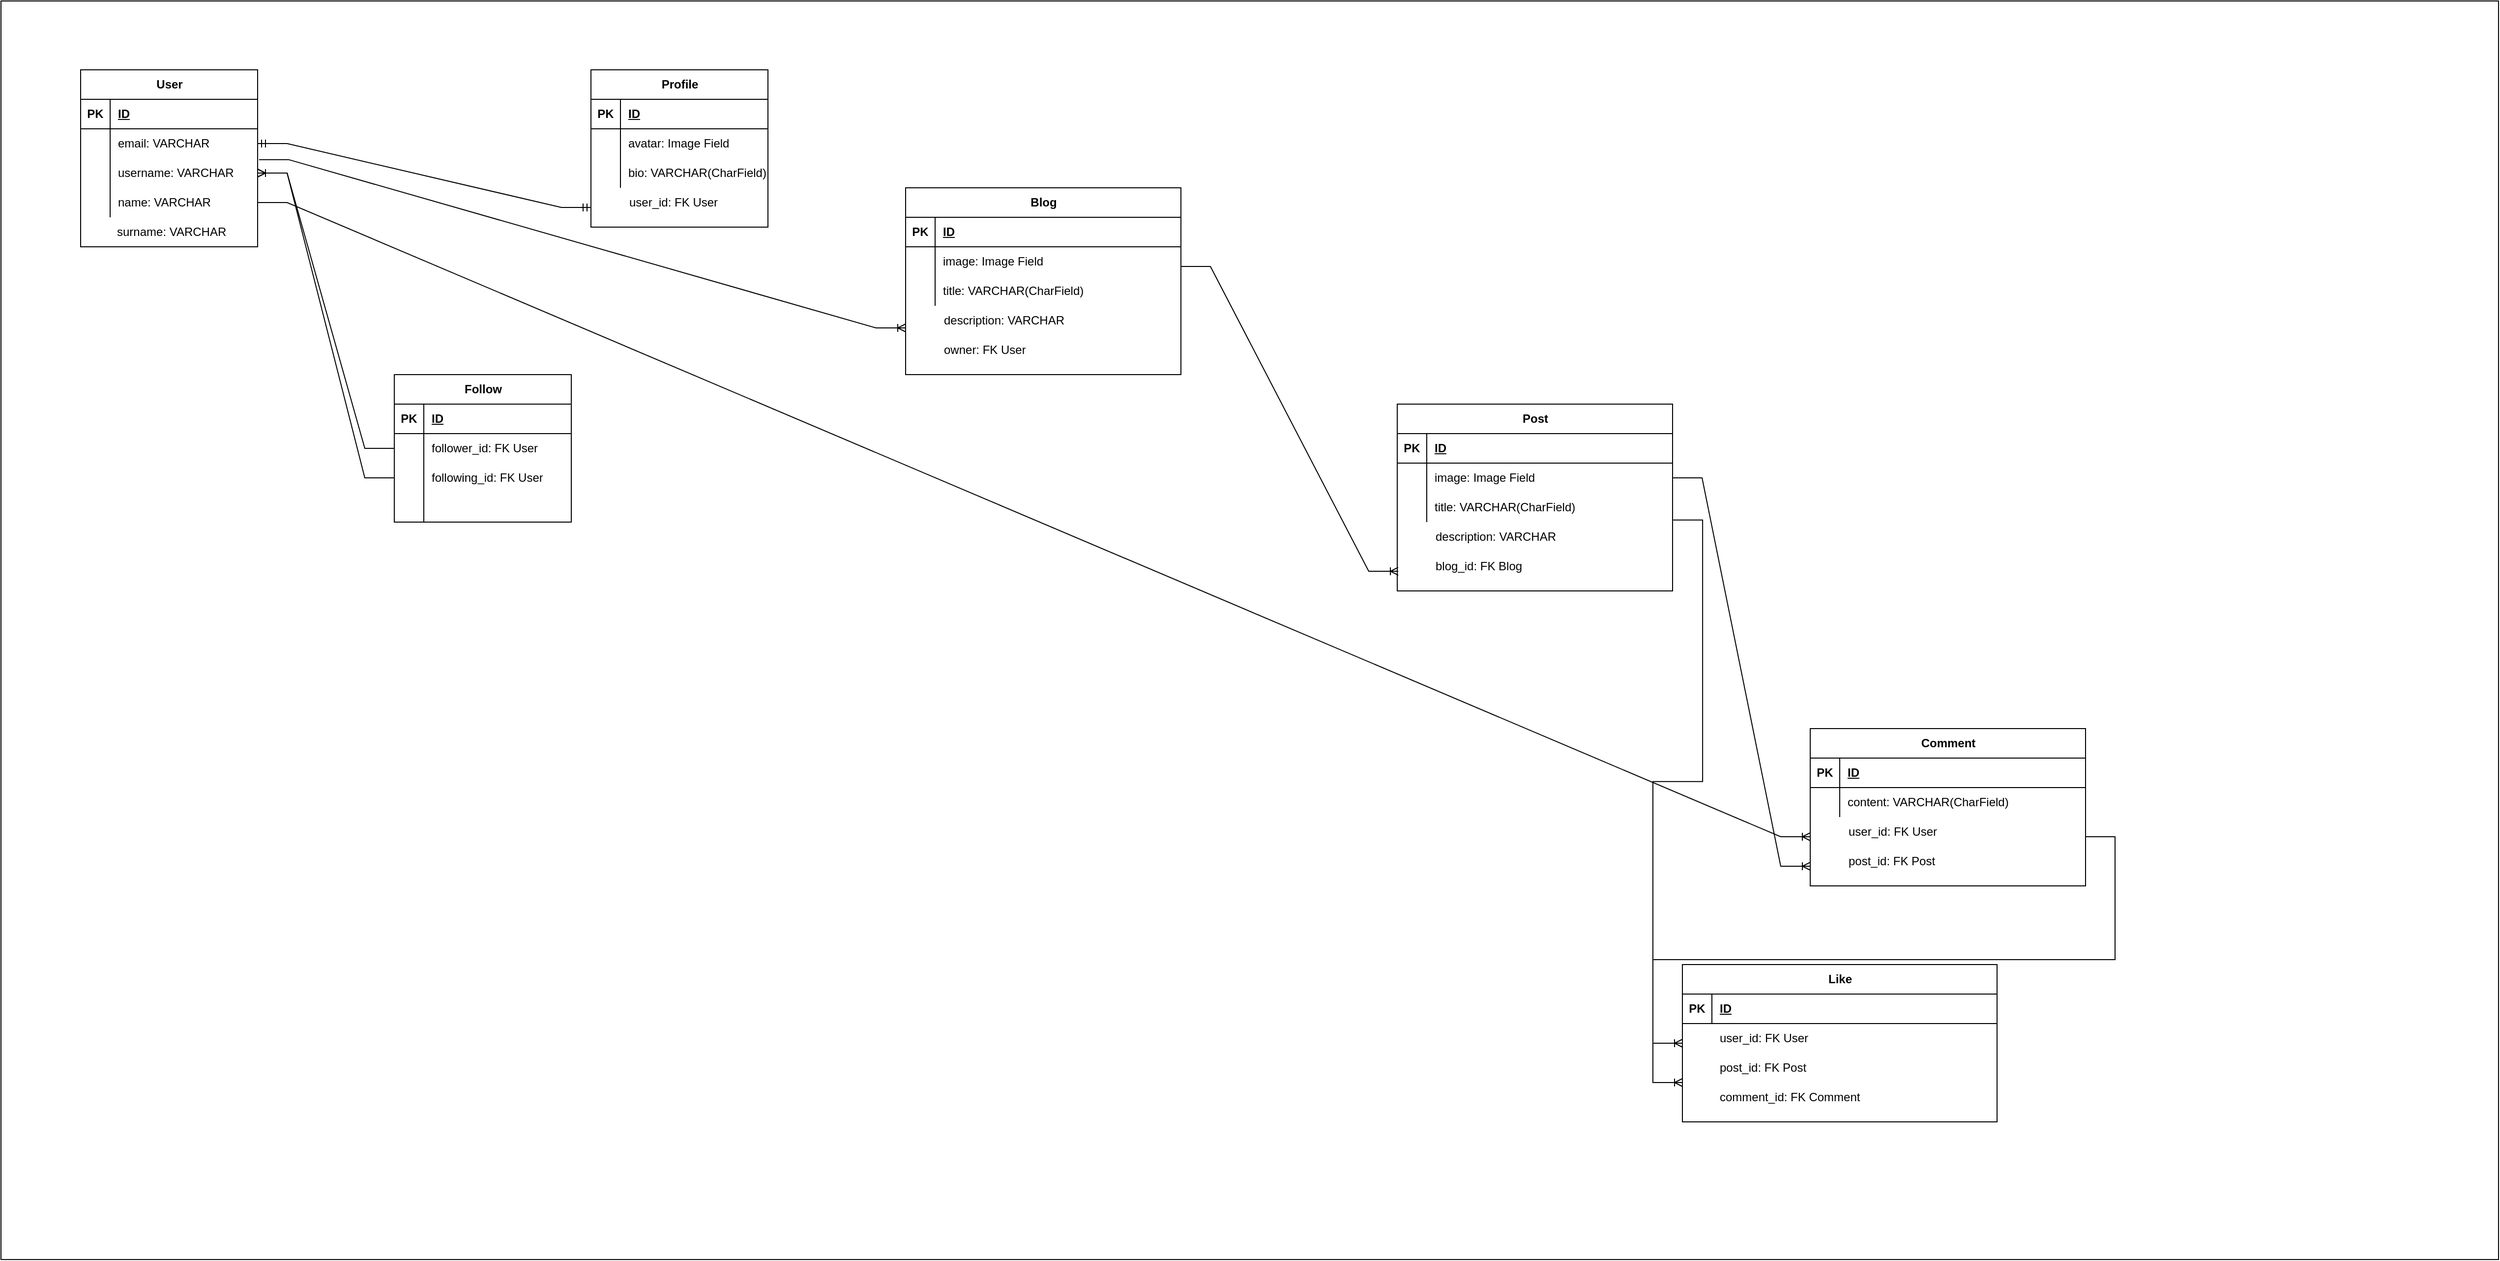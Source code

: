 <mxfile version="21.0.6" type="device"><diagram id="R2lEEEUBdFMjLlhIrx00" name="Page-1"><mxGraphModel dx="2206" dy="1397" grid="1" gridSize="10" guides="1" tooltips="1" connect="1" arrows="1" fold="1" page="1" pageScale="1" pageWidth="3300" pageHeight="4681" math="0" shadow="0" extFonts="Permanent Marker^https://fonts.googleapis.com/css?family=Permanent+Marker"><root><mxCell id="0"/><mxCell id="1" parent="0"/><mxCell id="-VIp_QQpHTr6K8F1SK4l-105" value="" style="rounded=0;whiteSpace=wrap;html=1;" vertex="1" parent="1"><mxGeometry x="100" y="30" width="2540" height="1280" as="geometry"/></mxCell><mxCell id="-VIp_QQpHTr6K8F1SK4l-2" value="User" style="shape=table;startSize=30;container=1;collapsible=1;childLayout=tableLayout;fixedRows=1;rowLines=0;fontStyle=1;align=center;resizeLast=1;html=1;" vertex="1" parent="1"><mxGeometry x="181" y="100" width="180" height="180" as="geometry"/></mxCell><mxCell id="-VIp_QQpHTr6K8F1SK4l-3" value="" style="shape=tableRow;horizontal=0;startSize=0;swimlaneHead=0;swimlaneBody=0;fillColor=none;collapsible=0;dropTarget=0;points=[[0,0.5],[1,0.5]];portConstraint=eastwest;top=0;left=0;right=0;bottom=1;" vertex="1" parent="-VIp_QQpHTr6K8F1SK4l-2"><mxGeometry y="30" width="180" height="30" as="geometry"/></mxCell><mxCell id="-VIp_QQpHTr6K8F1SK4l-4" value="PK" style="shape=partialRectangle;connectable=0;fillColor=none;top=0;left=0;bottom=0;right=0;fontStyle=1;overflow=hidden;whiteSpace=wrap;html=1;" vertex="1" parent="-VIp_QQpHTr6K8F1SK4l-3"><mxGeometry width="30" height="30" as="geometry"><mxRectangle width="30" height="30" as="alternateBounds"/></mxGeometry></mxCell><mxCell id="-VIp_QQpHTr6K8F1SK4l-5" value="ID" style="shape=partialRectangle;connectable=0;fillColor=none;top=0;left=0;bottom=0;right=0;align=left;spacingLeft=6;fontStyle=5;overflow=hidden;whiteSpace=wrap;html=1;" vertex="1" parent="-VIp_QQpHTr6K8F1SK4l-3"><mxGeometry x="30" width="150" height="30" as="geometry"><mxRectangle width="150" height="30" as="alternateBounds"/></mxGeometry></mxCell><mxCell id="-VIp_QQpHTr6K8F1SK4l-6" value="" style="shape=tableRow;horizontal=0;startSize=0;swimlaneHead=0;swimlaneBody=0;fillColor=none;collapsible=0;dropTarget=0;points=[[0,0.5],[1,0.5]];portConstraint=eastwest;top=0;left=0;right=0;bottom=0;" vertex="1" parent="-VIp_QQpHTr6K8F1SK4l-2"><mxGeometry y="60" width="180" height="30" as="geometry"/></mxCell><mxCell id="-VIp_QQpHTr6K8F1SK4l-7" value="" style="shape=partialRectangle;connectable=0;fillColor=none;top=0;left=0;bottom=0;right=0;editable=1;overflow=hidden;whiteSpace=wrap;html=1;" vertex="1" parent="-VIp_QQpHTr6K8F1SK4l-6"><mxGeometry width="30" height="30" as="geometry"><mxRectangle width="30" height="30" as="alternateBounds"/></mxGeometry></mxCell><mxCell id="-VIp_QQpHTr6K8F1SK4l-8" value="email: VARCHAR" style="shape=partialRectangle;connectable=0;fillColor=none;top=0;left=0;bottom=0;right=0;align=left;spacingLeft=6;overflow=hidden;whiteSpace=wrap;html=1;" vertex="1" parent="-VIp_QQpHTr6K8F1SK4l-6"><mxGeometry x="30" width="150" height="30" as="geometry"><mxRectangle width="150" height="30" as="alternateBounds"/></mxGeometry></mxCell><mxCell id="-VIp_QQpHTr6K8F1SK4l-9" value="" style="shape=tableRow;horizontal=0;startSize=0;swimlaneHead=0;swimlaneBody=0;fillColor=none;collapsible=0;dropTarget=0;points=[[0,0.5],[1,0.5]];portConstraint=eastwest;top=0;left=0;right=0;bottom=0;" vertex="1" parent="-VIp_QQpHTr6K8F1SK4l-2"><mxGeometry y="90" width="180" height="30" as="geometry"/></mxCell><mxCell id="-VIp_QQpHTr6K8F1SK4l-10" value="" style="shape=partialRectangle;connectable=0;fillColor=none;top=0;left=0;bottom=0;right=0;editable=1;overflow=hidden;whiteSpace=wrap;html=1;" vertex="1" parent="-VIp_QQpHTr6K8F1SK4l-9"><mxGeometry width="30" height="30" as="geometry"><mxRectangle width="30" height="30" as="alternateBounds"/></mxGeometry></mxCell><mxCell id="-VIp_QQpHTr6K8F1SK4l-11" value="username: VARCHAR" style="shape=partialRectangle;connectable=0;fillColor=none;top=0;left=0;bottom=0;right=0;align=left;spacingLeft=6;overflow=hidden;whiteSpace=wrap;html=1;" vertex="1" parent="-VIp_QQpHTr6K8F1SK4l-9"><mxGeometry x="30" width="150" height="30" as="geometry"><mxRectangle width="150" height="30" as="alternateBounds"/></mxGeometry></mxCell><mxCell id="-VIp_QQpHTr6K8F1SK4l-12" value="" style="shape=tableRow;horizontal=0;startSize=0;swimlaneHead=0;swimlaneBody=0;fillColor=none;collapsible=0;dropTarget=0;points=[[0,0.5],[1,0.5]];portConstraint=eastwest;top=0;left=0;right=0;bottom=0;" vertex="1" parent="-VIp_QQpHTr6K8F1SK4l-2"><mxGeometry y="120" width="180" height="30" as="geometry"/></mxCell><mxCell id="-VIp_QQpHTr6K8F1SK4l-13" value="" style="shape=partialRectangle;connectable=0;fillColor=none;top=0;left=0;bottom=0;right=0;editable=1;overflow=hidden;whiteSpace=wrap;html=1;" vertex="1" parent="-VIp_QQpHTr6K8F1SK4l-12"><mxGeometry width="30" height="30" as="geometry"><mxRectangle width="30" height="30" as="alternateBounds"/></mxGeometry></mxCell><mxCell id="-VIp_QQpHTr6K8F1SK4l-14" value="name: VARCHAR" style="shape=partialRectangle;connectable=0;fillColor=none;top=0;left=0;bottom=0;right=0;align=left;spacingLeft=6;overflow=hidden;whiteSpace=wrap;html=1;" vertex="1" parent="-VIp_QQpHTr6K8F1SK4l-12"><mxGeometry x="30" width="150" height="30" as="geometry"><mxRectangle width="150" height="30" as="alternateBounds"/></mxGeometry></mxCell><mxCell id="-VIp_QQpHTr6K8F1SK4l-15" value="surname: VARCHAR" style="shape=partialRectangle;connectable=0;fillColor=none;top=0;left=0;bottom=0;right=0;align=left;spacingLeft=6;overflow=hidden;whiteSpace=wrap;html=1;" vertex="1" parent="1"><mxGeometry x="210" y="250" width="150" height="30" as="geometry"><mxRectangle width="150" height="30" as="alternateBounds"/></mxGeometry></mxCell><mxCell id="-VIp_QQpHTr6K8F1SK4l-17" value="Profile" style="shape=table;startSize=30;container=1;collapsible=1;childLayout=tableLayout;fixedRows=1;rowLines=0;fontStyle=1;align=center;resizeLast=1;html=1;" vertex="1" parent="1"><mxGeometry x="700" y="100" width="180" height="160" as="geometry"/></mxCell><mxCell id="-VIp_QQpHTr6K8F1SK4l-18" value="" style="shape=tableRow;horizontal=0;startSize=0;swimlaneHead=0;swimlaneBody=0;fillColor=none;collapsible=0;dropTarget=0;points=[[0,0.5],[1,0.5]];portConstraint=eastwest;top=0;left=0;right=0;bottom=1;" vertex="1" parent="-VIp_QQpHTr6K8F1SK4l-17"><mxGeometry y="30" width="180" height="30" as="geometry"/></mxCell><mxCell id="-VIp_QQpHTr6K8F1SK4l-19" value="PK" style="shape=partialRectangle;connectable=0;fillColor=none;top=0;left=0;bottom=0;right=0;fontStyle=1;overflow=hidden;whiteSpace=wrap;html=1;" vertex="1" parent="-VIp_QQpHTr6K8F1SK4l-18"><mxGeometry width="30" height="30" as="geometry"><mxRectangle width="30" height="30" as="alternateBounds"/></mxGeometry></mxCell><mxCell id="-VIp_QQpHTr6K8F1SK4l-20" value="ID" style="shape=partialRectangle;connectable=0;fillColor=none;top=0;left=0;bottom=0;right=0;align=left;spacingLeft=6;fontStyle=5;overflow=hidden;whiteSpace=wrap;html=1;" vertex="1" parent="-VIp_QQpHTr6K8F1SK4l-18"><mxGeometry x="30" width="150" height="30" as="geometry"><mxRectangle width="150" height="30" as="alternateBounds"/></mxGeometry></mxCell><mxCell id="-VIp_QQpHTr6K8F1SK4l-21" value="" style="shape=tableRow;horizontal=0;startSize=0;swimlaneHead=0;swimlaneBody=0;fillColor=none;collapsible=0;dropTarget=0;points=[[0,0.5],[1,0.5]];portConstraint=eastwest;top=0;left=0;right=0;bottom=0;" vertex="1" parent="-VIp_QQpHTr6K8F1SK4l-17"><mxGeometry y="60" width="180" height="30" as="geometry"/></mxCell><mxCell id="-VIp_QQpHTr6K8F1SK4l-22" value="" style="shape=partialRectangle;connectable=0;fillColor=none;top=0;left=0;bottom=0;right=0;editable=1;overflow=hidden;whiteSpace=wrap;html=1;" vertex="1" parent="-VIp_QQpHTr6K8F1SK4l-21"><mxGeometry width="30" height="30" as="geometry"><mxRectangle width="30" height="30" as="alternateBounds"/></mxGeometry></mxCell><mxCell id="-VIp_QQpHTr6K8F1SK4l-23" value="avatar: Image Field" style="shape=partialRectangle;connectable=0;fillColor=none;top=0;left=0;bottom=0;right=0;align=left;spacingLeft=6;overflow=hidden;whiteSpace=wrap;html=1;" vertex="1" parent="-VIp_QQpHTr6K8F1SK4l-21"><mxGeometry x="30" width="150" height="30" as="geometry"><mxRectangle width="150" height="30" as="alternateBounds"/></mxGeometry></mxCell><mxCell id="-VIp_QQpHTr6K8F1SK4l-24" value="" style="shape=tableRow;horizontal=0;startSize=0;swimlaneHead=0;swimlaneBody=0;fillColor=none;collapsible=0;dropTarget=0;points=[[0,0.5],[1,0.5]];portConstraint=eastwest;top=0;left=0;right=0;bottom=0;" vertex="1" parent="-VIp_QQpHTr6K8F1SK4l-17"><mxGeometry y="90" width="180" height="30" as="geometry"/></mxCell><mxCell id="-VIp_QQpHTr6K8F1SK4l-25" value="" style="shape=partialRectangle;connectable=0;fillColor=none;top=0;left=0;bottom=0;right=0;editable=1;overflow=hidden;whiteSpace=wrap;html=1;" vertex="1" parent="-VIp_QQpHTr6K8F1SK4l-24"><mxGeometry width="30" height="30" as="geometry"><mxRectangle width="30" height="30" as="alternateBounds"/></mxGeometry></mxCell><mxCell id="-VIp_QQpHTr6K8F1SK4l-26" value="bio: VARCHAR(CharField)" style="shape=partialRectangle;connectable=0;fillColor=none;top=0;left=0;bottom=0;right=0;align=left;spacingLeft=6;overflow=hidden;whiteSpace=wrap;html=1;" vertex="1" parent="-VIp_QQpHTr6K8F1SK4l-24"><mxGeometry x="30" width="150" height="30" as="geometry"><mxRectangle width="150" height="30" as="alternateBounds"/></mxGeometry></mxCell><mxCell id="-VIp_QQpHTr6K8F1SK4l-33" value="user_id: FK User" style="shape=partialRectangle;connectable=0;fillColor=none;top=0;left=0;bottom=0;right=0;align=left;spacingLeft=6;overflow=hidden;whiteSpace=wrap;html=1;" vertex="1" parent="1"><mxGeometry x="731" y="220" width="150" height="30" as="geometry"><mxRectangle width="150" height="30" as="alternateBounds"/></mxGeometry></mxCell><mxCell id="-VIp_QQpHTr6K8F1SK4l-34" value="" style="edgeStyle=entityRelationEdgeStyle;fontSize=12;html=1;endArrow=ERmandOne;startArrow=ERmandOne;rounded=0;exitX=1;exitY=0.5;exitDx=0;exitDy=0;" edge="1" parent="1" source="-VIp_QQpHTr6K8F1SK4l-6"><mxGeometry width="100" height="100" relative="1" as="geometry"><mxPoint x="560" y="320" as="sourcePoint"/><mxPoint x="700" y="240" as="targetPoint"/></mxGeometry></mxCell><mxCell id="-VIp_QQpHTr6K8F1SK4l-35" value="Follow" style="shape=table;startSize=30;container=1;collapsible=1;childLayout=tableLayout;fixedRows=1;rowLines=0;fontStyle=1;align=center;resizeLast=1;html=1;" vertex="1" parent="1"><mxGeometry x="500" y="410" width="180" height="150" as="geometry"/></mxCell><mxCell id="-VIp_QQpHTr6K8F1SK4l-36" value="" style="shape=tableRow;horizontal=0;startSize=0;swimlaneHead=0;swimlaneBody=0;fillColor=none;collapsible=0;dropTarget=0;points=[[0,0.5],[1,0.5]];portConstraint=eastwest;top=0;left=0;right=0;bottom=1;" vertex="1" parent="-VIp_QQpHTr6K8F1SK4l-35"><mxGeometry y="30" width="180" height="30" as="geometry"/></mxCell><mxCell id="-VIp_QQpHTr6K8F1SK4l-37" value="PK" style="shape=partialRectangle;connectable=0;fillColor=none;top=0;left=0;bottom=0;right=0;fontStyle=1;overflow=hidden;whiteSpace=wrap;html=1;" vertex="1" parent="-VIp_QQpHTr6K8F1SK4l-36"><mxGeometry width="30" height="30" as="geometry"><mxRectangle width="30" height="30" as="alternateBounds"/></mxGeometry></mxCell><mxCell id="-VIp_QQpHTr6K8F1SK4l-38" value="ID" style="shape=partialRectangle;connectable=0;fillColor=none;top=0;left=0;bottom=0;right=0;align=left;spacingLeft=6;fontStyle=5;overflow=hidden;whiteSpace=wrap;html=1;" vertex="1" parent="-VIp_QQpHTr6K8F1SK4l-36"><mxGeometry x="30" width="150" height="30" as="geometry"><mxRectangle width="150" height="30" as="alternateBounds"/></mxGeometry></mxCell><mxCell id="-VIp_QQpHTr6K8F1SK4l-39" value="" style="shape=tableRow;horizontal=0;startSize=0;swimlaneHead=0;swimlaneBody=0;fillColor=none;collapsible=0;dropTarget=0;points=[[0,0.5],[1,0.5]];portConstraint=eastwest;top=0;left=0;right=0;bottom=0;" vertex="1" parent="-VIp_QQpHTr6K8F1SK4l-35"><mxGeometry y="60" width="180" height="30" as="geometry"/></mxCell><mxCell id="-VIp_QQpHTr6K8F1SK4l-40" value="" style="shape=partialRectangle;connectable=0;fillColor=none;top=0;left=0;bottom=0;right=0;editable=1;overflow=hidden;whiteSpace=wrap;html=1;" vertex="1" parent="-VIp_QQpHTr6K8F1SK4l-39"><mxGeometry width="30" height="30" as="geometry"><mxRectangle width="30" height="30" as="alternateBounds"/></mxGeometry></mxCell><mxCell id="-VIp_QQpHTr6K8F1SK4l-41" value="follower_id: FK User" style="shape=partialRectangle;connectable=0;fillColor=none;top=0;left=0;bottom=0;right=0;align=left;spacingLeft=6;overflow=hidden;whiteSpace=wrap;html=1;" vertex="1" parent="-VIp_QQpHTr6K8F1SK4l-39"><mxGeometry x="30" width="150" height="30" as="geometry"><mxRectangle width="150" height="30" as="alternateBounds"/></mxGeometry></mxCell><mxCell id="-VIp_QQpHTr6K8F1SK4l-42" value="" style="shape=tableRow;horizontal=0;startSize=0;swimlaneHead=0;swimlaneBody=0;fillColor=none;collapsible=0;dropTarget=0;points=[[0,0.5],[1,0.5]];portConstraint=eastwest;top=0;left=0;right=0;bottom=0;" vertex="1" parent="-VIp_QQpHTr6K8F1SK4l-35"><mxGeometry y="90" width="180" height="30" as="geometry"/></mxCell><mxCell id="-VIp_QQpHTr6K8F1SK4l-43" value="" style="shape=partialRectangle;connectable=0;fillColor=none;top=0;left=0;bottom=0;right=0;editable=1;overflow=hidden;whiteSpace=wrap;html=1;" vertex="1" parent="-VIp_QQpHTr6K8F1SK4l-42"><mxGeometry width="30" height="30" as="geometry"><mxRectangle width="30" height="30" as="alternateBounds"/></mxGeometry></mxCell><mxCell id="-VIp_QQpHTr6K8F1SK4l-44" value="following_id: FK User" style="shape=partialRectangle;connectable=0;fillColor=none;top=0;left=0;bottom=0;right=0;align=left;spacingLeft=6;overflow=hidden;whiteSpace=wrap;html=1;" vertex="1" parent="-VIp_QQpHTr6K8F1SK4l-42"><mxGeometry x="30" width="150" height="30" as="geometry"><mxRectangle width="150" height="30" as="alternateBounds"/></mxGeometry></mxCell><mxCell id="-VIp_QQpHTr6K8F1SK4l-45" value="" style="shape=tableRow;horizontal=0;startSize=0;swimlaneHead=0;swimlaneBody=0;fillColor=none;collapsible=0;dropTarget=0;points=[[0,0.5],[1,0.5]];portConstraint=eastwest;top=0;left=0;right=0;bottom=0;" vertex="1" parent="-VIp_QQpHTr6K8F1SK4l-35"><mxGeometry y="120" width="180" height="30" as="geometry"/></mxCell><mxCell id="-VIp_QQpHTr6K8F1SK4l-46" value="" style="shape=partialRectangle;connectable=0;fillColor=none;top=0;left=0;bottom=0;right=0;editable=1;overflow=hidden;whiteSpace=wrap;html=1;" vertex="1" parent="-VIp_QQpHTr6K8F1SK4l-45"><mxGeometry width="30" height="30" as="geometry"><mxRectangle width="30" height="30" as="alternateBounds"/></mxGeometry></mxCell><mxCell id="-VIp_QQpHTr6K8F1SK4l-47" value="" style="shape=partialRectangle;connectable=0;fillColor=none;top=0;left=0;bottom=0;right=0;align=left;spacingLeft=6;overflow=hidden;whiteSpace=wrap;html=1;" vertex="1" parent="-VIp_QQpHTr6K8F1SK4l-45"><mxGeometry x="30" width="150" height="30" as="geometry"><mxRectangle width="150" height="30" as="alternateBounds"/></mxGeometry></mxCell><mxCell id="-VIp_QQpHTr6K8F1SK4l-49" value="" style="edgeStyle=entityRelationEdgeStyle;fontSize=12;html=1;endArrow=ERoneToMany;rounded=0;entryX=1;entryY=0.5;entryDx=0;entryDy=0;exitX=0;exitY=0.5;exitDx=0;exitDy=0;" edge="1" parent="1" source="-VIp_QQpHTr6K8F1SK4l-39" target="-VIp_QQpHTr6K8F1SK4l-9"><mxGeometry width="100" height="100" relative="1" as="geometry"><mxPoint x="470" y="490" as="sourcePoint"/><mxPoint x="480" y="340" as="targetPoint"/></mxGeometry></mxCell><mxCell id="-VIp_QQpHTr6K8F1SK4l-50" value="" style="edgeStyle=entityRelationEdgeStyle;fontSize=12;html=1;endArrow=ERoneToMany;rounded=0;exitX=0;exitY=0.5;exitDx=0;exitDy=0;" edge="1" parent="1" source="-VIp_QQpHTr6K8F1SK4l-42" target="-VIp_QQpHTr6K8F1SK4l-9"><mxGeometry width="100" height="100" relative="1" as="geometry"><mxPoint x="560" y="505" as="sourcePoint"/><mxPoint x="400" y="215" as="targetPoint"/></mxGeometry></mxCell><mxCell id="-VIp_QQpHTr6K8F1SK4l-51" value="Blog" style="shape=table;startSize=30;container=1;collapsible=1;childLayout=tableLayout;fixedRows=1;rowLines=0;fontStyle=1;align=center;resizeLast=1;html=1;" vertex="1" parent="1"><mxGeometry x="1020" y="220" width="280" height="190" as="geometry"/></mxCell><mxCell id="-VIp_QQpHTr6K8F1SK4l-52" value="" style="shape=tableRow;horizontal=0;startSize=0;swimlaneHead=0;swimlaneBody=0;fillColor=none;collapsible=0;dropTarget=0;points=[[0,0.5],[1,0.5]];portConstraint=eastwest;top=0;left=0;right=0;bottom=1;" vertex="1" parent="-VIp_QQpHTr6K8F1SK4l-51"><mxGeometry y="30" width="280" height="30" as="geometry"/></mxCell><mxCell id="-VIp_QQpHTr6K8F1SK4l-53" value="PK" style="shape=partialRectangle;connectable=0;fillColor=none;top=0;left=0;bottom=0;right=0;fontStyle=1;overflow=hidden;whiteSpace=wrap;html=1;" vertex="1" parent="-VIp_QQpHTr6K8F1SK4l-52"><mxGeometry width="30" height="30" as="geometry"><mxRectangle width="30" height="30" as="alternateBounds"/></mxGeometry></mxCell><mxCell id="-VIp_QQpHTr6K8F1SK4l-54" value="ID" style="shape=partialRectangle;connectable=0;fillColor=none;top=0;left=0;bottom=0;right=0;align=left;spacingLeft=6;fontStyle=5;overflow=hidden;whiteSpace=wrap;html=1;" vertex="1" parent="-VIp_QQpHTr6K8F1SK4l-52"><mxGeometry x="30" width="250" height="30" as="geometry"><mxRectangle width="250" height="30" as="alternateBounds"/></mxGeometry></mxCell><mxCell id="-VIp_QQpHTr6K8F1SK4l-55" value="" style="shape=tableRow;horizontal=0;startSize=0;swimlaneHead=0;swimlaneBody=0;fillColor=none;collapsible=0;dropTarget=0;points=[[0,0.5],[1,0.5]];portConstraint=eastwest;top=0;left=0;right=0;bottom=0;" vertex="1" parent="-VIp_QQpHTr6K8F1SK4l-51"><mxGeometry y="60" width="280" height="30" as="geometry"/></mxCell><mxCell id="-VIp_QQpHTr6K8F1SK4l-56" value="" style="shape=partialRectangle;connectable=0;fillColor=none;top=0;left=0;bottom=0;right=0;editable=1;overflow=hidden;whiteSpace=wrap;html=1;" vertex="1" parent="-VIp_QQpHTr6K8F1SK4l-55"><mxGeometry width="30" height="30" as="geometry"><mxRectangle width="30" height="30" as="alternateBounds"/></mxGeometry></mxCell><mxCell id="-VIp_QQpHTr6K8F1SK4l-57" value="image: Image Field" style="shape=partialRectangle;connectable=0;fillColor=none;top=0;left=0;bottom=0;right=0;align=left;spacingLeft=6;overflow=hidden;whiteSpace=wrap;html=1;" vertex="1" parent="-VIp_QQpHTr6K8F1SK4l-55"><mxGeometry x="30" width="250" height="30" as="geometry"><mxRectangle width="250" height="30" as="alternateBounds"/></mxGeometry></mxCell><mxCell id="-VIp_QQpHTr6K8F1SK4l-58" value="" style="shape=tableRow;horizontal=0;startSize=0;swimlaneHead=0;swimlaneBody=0;fillColor=none;collapsible=0;dropTarget=0;points=[[0,0.5],[1,0.5]];portConstraint=eastwest;top=0;left=0;right=0;bottom=0;" vertex="1" parent="-VIp_QQpHTr6K8F1SK4l-51"><mxGeometry y="90" width="280" height="30" as="geometry"/></mxCell><mxCell id="-VIp_QQpHTr6K8F1SK4l-59" value="" style="shape=partialRectangle;connectable=0;fillColor=none;top=0;left=0;bottom=0;right=0;editable=1;overflow=hidden;whiteSpace=wrap;html=1;" vertex="1" parent="-VIp_QQpHTr6K8F1SK4l-58"><mxGeometry width="30" height="30" as="geometry"><mxRectangle width="30" height="30" as="alternateBounds"/></mxGeometry></mxCell><mxCell id="-VIp_QQpHTr6K8F1SK4l-60" value="title: VARCHAR(CharField)" style="shape=partialRectangle;connectable=0;fillColor=none;top=0;left=0;bottom=0;right=0;align=left;spacingLeft=6;overflow=hidden;whiteSpace=wrap;html=1;" vertex="1" parent="-VIp_QQpHTr6K8F1SK4l-58"><mxGeometry x="30" width="250" height="30" as="geometry"><mxRectangle width="250" height="30" as="alternateBounds"/></mxGeometry></mxCell><mxCell id="-VIp_QQpHTr6K8F1SK4l-61" value="description: VARCHAR" style="shape=partialRectangle;connectable=0;fillColor=none;top=0;left=0;bottom=0;right=0;align=left;spacingLeft=6;overflow=hidden;whiteSpace=wrap;html=1;" vertex="1" parent="1"><mxGeometry x="1051" y="340" width="150" height="30" as="geometry"><mxRectangle width="150" height="30" as="alternateBounds"/></mxGeometry></mxCell><mxCell id="-VIp_QQpHTr6K8F1SK4l-62" value="owner: FK User" style="shape=partialRectangle;connectable=0;fillColor=none;top=0;left=0;bottom=0;right=0;align=left;spacingLeft=6;overflow=hidden;whiteSpace=wrap;html=1;" vertex="1" parent="1"><mxGeometry x="1051" y="370" width="150" height="30" as="geometry"><mxRectangle width="150" height="30" as="alternateBounds"/></mxGeometry></mxCell><mxCell id="-VIp_QQpHTr6K8F1SK4l-64" value="" style="edgeStyle=entityRelationEdgeStyle;fontSize=12;html=1;endArrow=ERoneToMany;rounded=0;exitX=1.008;exitY=0.044;exitDx=0;exitDy=0;exitPerimeter=0;entryX=0;entryY=0.75;entryDx=0;entryDy=0;" edge="1" parent="1" source="-VIp_QQpHTr6K8F1SK4l-9" target="-VIp_QQpHTr6K8F1SK4l-51"><mxGeometry width="100" height="100" relative="1" as="geometry"><mxPoint x="790" y="420" as="sourcePoint"/><mxPoint x="970" y="520" as="targetPoint"/></mxGeometry></mxCell><mxCell id="-VIp_QQpHTr6K8F1SK4l-65" value="Post" style="shape=table;startSize=30;container=1;collapsible=1;childLayout=tableLayout;fixedRows=1;rowLines=0;fontStyle=1;align=center;resizeLast=1;html=1;" vertex="1" parent="1"><mxGeometry x="1520" y="440" width="280" height="190" as="geometry"/></mxCell><mxCell id="-VIp_QQpHTr6K8F1SK4l-66" value="" style="shape=tableRow;horizontal=0;startSize=0;swimlaneHead=0;swimlaneBody=0;fillColor=none;collapsible=0;dropTarget=0;points=[[0,0.5],[1,0.5]];portConstraint=eastwest;top=0;left=0;right=0;bottom=1;" vertex="1" parent="-VIp_QQpHTr6K8F1SK4l-65"><mxGeometry y="30" width="280" height="30" as="geometry"/></mxCell><mxCell id="-VIp_QQpHTr6K8F1SK4l-67" value="PK" style="shape=partialRectangle;connectable=0;fillColor=none;top=0;left=0;bottom=0;right=0;fontStyle=1;overflow=hidden;whiteSpace=wrap;html=1;" vertex="1" parent="-VIp_QQpHTr6K8F1SK4l-66"><mxGeometry width="30" height="30" as="geometry"><mxRectangle width="30" height="30" as="alternateBounds"/></mxGeometry></mxCell><mxCell id="-VIp_QQpHTr6K8F1SK4l-68" value="ID" style="shape=partialRectangle;connectable=0;fillColor=none;top=0;left=0;bottom=0;right=0;align=left;spacingLeft=6;fontStyle=5;overflow=hidden;whiteSpace=wrap;html=1;" vertex="1" parent="-VIp_QQpHTr6K8F1SK4l-66"><mxGeometry x="30" width="250" height="30" as="geometry"><mxRectangle width="250" height="30" as="alternateBounds"/></mxGeometry></mxCell><mxCell id="-VIp_QQpHTr6K8F1SK4l-69" value="" style="shape=tableRow;horizontal=0;startSize=0;swimlaneHead=0;swimlaneBody=0;fillColor=none;collapsible=0;dropTarget=0;points=[[0,0.5],[1,0.5]];portConstraint=eastwest;top=0;left=0;right=0;bottom=0;" vertex="1" parent="-VIp_QQpHTr6K8F1SK4l-65"><mxGeometry y="60" width="280" height="30" as="geometry"/></mxCell><mxCell id="-VIp_QQpHTr6K8F1SK4l-70" value="" style="shape=partialRectangle;connectable=0;fillColor=none;top=0;left=0;bottom=0;right=0;editable=1;overflow=hidden;whiteSpace=wrap;html=1;" vertex="1" parent="-VIp_QQpHTr6K8F1SK4l-69"><mxGeometry width="30" height="30" as="geometry"><mxRectangle width="30" height="30" as="alternateBounds"/></mxGeometry></mxCell><mxCell id="-VIp_QQpHTr6K8F1SK4l-71" value="image: Image Field" style="shape=partialRectangle;connectable=0;fillColor=none;top=0;left=0;bottom=0;right=0;align=left;spacingLeft=6;overflow=hidden;whiteSpace=wrap;html=1;" vertex="1" parent="-VIp_QQpHTr6K8F1SK4l-69"><mxGeometry x="30" width="250" height="30" as="geometry"><mxRectangle width="250" height="30" as="alternateBounds"/></mxGeometry></mxCell><mxCell id="-VIp_QQpHTr6K8F1SK4l-72" value="" style="shape=tableRow;horizontal=0;startSize=0;swimlaneHead=0;swimlaneBody=0;fillColor=none;collapsible=0;dropTarget=0;points=[[0,0.5],[1,0.5]];portConstraint=eastwest;top=0;left=0;right=0;bottom=0;" vertex="1" parent="-VIp_QQpHTr6K8F1SK4l-65"><mxGeometry y="90" width="280" height="30" as="geometry"/></mxCell><mxCell id="-VIp_QQpHTr6K8F1SK4l-73" value="" style="shape=partialRectangle;connectable=0;fillColor=none;top=0;left=0;bottom=0;right=0;editable=1;overflow=hidden;whiteSpace=wrap;html=1;" vertex="1" parent="-VIp_QQpHTr6K8F1SK4l-72"><mxGeometry width="30" height="30" as="geometry"><mxRectangle width="30" height="30" as="alternateBounds"/></mxGeometry></mxCell><mxCell id="-VIp_QQpHTr6K8F1SK4l-74" value="title: VARCHAR(CharField)" style="shape=partialRectangle;connectable=0;fillColor=none;top=0;left=0;bottom=0;right=0;align=left;spacingLeft=6;overflow=hidden;whiteSpace=wrap;html=1;" vertex="1" parent="-VIp_QQpHTr6K8F1SK4l-72"><mxGeometry x="30" width="250" height="30" as="geometry"><mxRectangle width="250" height="30" as="alternateBounds"/></mxGeometry></mxCell><mxCell id="-VIp_QQpHTr6K8F1SK4l-75" value="description: VARCHAR" style="shape=partialRectangle;connectable=0;fillColor=none;top=0;left=0;bottom=0;right=0;align=left;spacingLeft=6;overflow=hidden;whiteSpace=wrap;html=1;" vertex="1" parent="1"><mxGeometry x="1551" y="560" width="150" height="30" as="geometry"><mxRectangle width="150" height="30" as="alternateBounds"/></mxGeometry></mxCell><mxCell id="-VIp_QQpHTr6K8F1SK4l-76" value="blog_id: FK Blog" style="shape=partialRectangle;connectable=0;fillColor=none;top=0;left=0;bottom=0;right=0;align=left;spacingLeft=6;overflow=hidden;whiteSpace=wrap;html=1;" vertex="1" parent="1"><mxGeometry x="1551" y="590" width="150" height="30" as="geometry"><mxRectangle width="150" height="30" as="alternateBounds"/></mxGeometry></mxCell><mxCell id="-VIp_QQpHTr6K8F1SK4l-77" value="" style="edgeStyle=entityRelationEdgeStyle;fontSize=12;html=1;endArrow=ERoneToMany;rounded=0;" edge="1" parent="1"><mxGeometry width="100" height="100" relative="1" as="geometry"><mxPoint x="1300" y="300" as="sourcePoint"/><mxPoint x="1521" y="610" as="targetPoint"/></mxGeometry></mxCell><mxCell id="-VIp_QQpHTr6K8F1SK4l-78" value="Comment" style="shape=table;startSize=30;container=1;collapsible=1;childLayout=tableLayout;fixedRows=1;rowLines=0;fontStyle=1;align=center;resizeLast=1;html=1;" vertex="1" parent="1"><mxGeometry x="1940" y="770" width="280" height="160" as="geometry"/></mxCell><mxCell id="-VIp_QQpHTr6K8F1SK4l-79" value="" style="shape=tableRow;horizontal=0;startSize=0;swimlaneHead=0;swimlaneBody=0;fillColor=none;collapsible=0;dropTarget=0;points=[[0,0.5],[1,0.5]];portConstraint=eastwest;top=0;left=0;right=0;bottom=1;" vertex="1" parent="-VIp_QQpHTr6K8F1SK4l-78"><mxGeometry y="30" width="280" height="30" as="geometry"/></mxCell><mxCell id="-VIp_QQpHTr6K8F1SK4l-80" value="PK" style="shape=partialRectangle;connectable=0;fillColor=none;top=0;left=0;bottom=0;right=0;fontStyle=1;overflow=hidden;whiteSpace=wrap;html=1;" vertex="1" parent="-VIp_QQpHTr6K8F1SK4l-79"><mxGeometry width="30" height="30" as="geometry"><mxRectangle width="30" height="30" as="alternateBounds"/></mxGeometry></mxCell><mxCell id="-VIp_QQpHTr6K8F1SK4l-81" value="ID" style="shape=partialRectangle;connectable=0;fillColor=none;top=0;left=0;bottom=0;right=0;align=left;spacingLeft=6;fontStyle=5;overflow=hidden;whiteSpace=wrap;html=1;" vertex="1" parent="-VIp_QQpHTr6K8F1SK4l-79"><mxGeometry x="30" width="250" height="30" as="geometry"><mxRectangle width="250" height="30" as="alternateBounds"/></mxGeometry></mxCell><mxCell id="-VIp_QQpHTr6K8F1SK4l-85" value="" style="shape=tableRow;horizontal=0;startSize=0;swimlaneHead=0;swimlaneBody=0;fillColor=none;collapsible=0;dropTarget=0;points=[[0,0.5],[1,0.5]];portConstraint=eastwest;top=0;left=0;right=0;bottom=0;" vertex="1" parent="-VIp_QQpHTr6K8F1SK4l-78"><mxGeometry y="60" width="280" height="30" as="geometry"/></mxCell><mxCell id="-VIp_QQpHTr6K8F1SK4l-86" value="" style="shape=partialRectangle;connectable=0;fillColor=none;top=0;left=0;bottom=0;right=0;editable=1;overflow=hidden;whiteSpace=wrap;html=1;" vertex="1" parent="-VIp_QQpHTr6K8F1SK4l-85"><mxGeometry width="30" height="30" as="geometry"><mxRectangle width="30" height="30" as="alternateBounds"/></mxGeometry></mxCell><mxCell id="-VIp_QQpHTr6K8F1SK4l-87" value="content: VARCHAR(CharField)" style="shape=partialRectangle;connectable=0;fillColor=none;top=0;left=0;bottom=0;right=0;align=left;spacingLeft=6;overflow=hidden;whiteSpace=wrap;html=1;" vertex="1" parent="-VIp_QQpHTr6K8F1SK4l-85"><mxGeometry x="30" width="250" height="30" as="geometry"><mxRectangle width="250" height="30" as="alternateBounds"/></mxGeometry></mxCell><mxCell id="-VIp_QQpHTr6K8F1SK4l-89" value="user_id: FK User" style="shape=partialRectangle;connectable=0;fillColor=none;top=0;left=0;bottom=0;right=0;align=left;spacingLeft=6;overflow=hidden;whiteSpace=wrap;html=1;" vertex="1" parent="1"><mxGeometry x="1971" y="860" width="150" height="30" as="geometry"><mxRectangle width="150" height="30" as="alternateBounds"/></mxGeometry></mxCell><mxCell id="-VIp_QQpHTr6K8F1SK4l-90" value="post_id: FK Post" style="shape=partialRectangle;connectable=0;fillColor=none;top=0;left=0;bottom=0;right=0;align=left;spacingLeft=6;overflow=hidden;whiteSpace=wrap;html=1;" vertex="1" parent="1"><mxGeometry x="1971" y="890" width="150" height="30" as="geometry"><mxRectangle width="150" height="30" as="alternateBounds"/></mxGeometry></mxCell><mxCell id="-VIp_QQpHTr6K8F1SK4l-91" value="" style="edgeStyle=entityRelationEdgeStyle;fontSize=12;html=1;endArrow=ERoneToMany;rounded=0;exitX=1;exitY=0.5;exitDx=0;exitDy=0;" edge="1" parent="1" source="-VIp_QQpHTr6K8F1SK4l-69"><mxGeometry width="100" height="100" relative="1" as="geometry"><mxPoint x="1880" y="880" as="sourcePoint"/><mxPoint x="1940" y="910" as="targetPoint"/></mxGeometry></mxCell><mxCell id="-VIp_QQpHTr6K8F1SK4l-92" value="" style="edgeStyle=entityRelationEdgeStyle;fontSize=12;html=1;endArrow=ERoneToMany;rounded=0;exitX=1;exitY=0.5;exitDx=0;exitDy=0;" edge="1" parent="1" source="-VIp_QQpHTr6K8F1SK4l-12"><mxGeometry width="100" height="100" relative="1" as="geometry"><mxPoint x="1500" y="870" as="sourcePoint"/><mxPoint x="1940" y="880" as="targetPoint"/></mxGeometry></mxCell><mxCell id="-VIp_QQpHTr6K8F1SK4l-93" value="Like" style="shape=table;startSize=30;container=1;collapsible=1;childLayout=tableLayout;fixedRows=1;rowLines=0;fontStyle=1;align=center;resizeLast=1;html=1;" vertex="1" parent="1"><mxGeometry x="1810" y="1010" width="320" height="160" as="geometry"/></mxCell><mxCell id="-VIp_QQpHTr6K8F1SK4l-94" value="" style="shape=tableRow;horizontal=0;startSize=0;swimlaneHead=0;swimlaneBody=0;fillColor=none;collapsible=0;dropTarget=0;points=[[0,0.5],[1,0.5]];portConstraint=eastwest;top=0;left=0;right=0;bottom=1;" vertex="1" parent="-VIp_QQpHTr6K8F1SK4l-93"><mxGeometry y="30" width="320" height="30" as="geometry"/></mxCell><mxCell id="-VIp_QQpHTr6K8F1SK4l-95" value="PK" style="shape=partialRectangle;connectable=0;fillColor=none;top=0;left=0;bottom=0;right=0;fontStyle=1;overflow=hidden;whiteSpace=wrap;html=1;" vertex="1" parent="-VIp_QQpHTr6K8F1SK4l-94"><mxGeometry width="30" height="30" as="geometry"><mxRectangle width="30" height="30" as="alternateBounds"/></mxGeometry></mxCell><mxCell id="-VIp_QQpHTr6K8F1SK4l-96" value="ID" style="shape=partialRectangle;connectable=0;fillColor=none;top=0;left=0;bottom=0;right=0;align=left;spacingLeft=6;fontStyle=5;overflow=hidden;whiteSpace=wrap;html=1;" vertex="1" parent="-VIp_QQpHTr6K8F1SK4l-94"><mxGeometry x="30" width="290" height="30" as="geometry"><mxRectangle width="290" height="30" as="alternateBounds"/></mxGeometry></mxCell><mxCell id="-VIp_QQpHTr6K8F1SK4l-100" value="user_id: FK User" style="shape=partialRectangle;connectable=0;fillColor=none;top=0;left=0;bottom=0;right=0;align=left;spacingLeft=6;overflow=hidden;whiteSpace=wrap;html=1;" vertex="1" parent="1"><mxGeometry x="1840" y="1070" width="150" height="30" as="geometry"><mxRectangle width="150" height="30" as="alternateBounds"/></mxGeometry></mxCell><mxCell id="-VIp_QQpHTr6K8F1SK4l-101" value="post_id: FK Post" style="shape=partialRectangle;connectable=0;fillColor=none;top=0;left=0;bottom=0;right=0;align=left;spacingLeft=6;overflow=hidden;whiteSpace=wrap;html=1;" vertex="1" parent="1"><mxGeometry x="1840" y="1100" width="150" height="30" as="geometry"><mxRectangle width="150" height="30" as="alternateBounds"/></mxGeometry></mxCell><mxCell id="-VIp_QQpHTr6K8F1SK4l-102" value="comment_id: FK Comment" style="shape=partialRectangle;connectable=0;fillColor=none;top=0;left=0;bottom=0;right=0;align=left;spacingLeft=6;overflow=hidden;whiteSpace=wrap;html=1;" vertex="1" parent="1"><mxGeometry x="1840" y="1130" width="209" height="30" as="geometry"><mxRectangle width="150" height="30" as="alternateBounds"/></mxGeometry></mxCell><mxCell id="-VIp_QQpHTr6K8F1SK4l-103" value="" style="edgeStyle=entityRelationEdgeStyle;fontSize=12;html=1;endArrow=ERoneToMany;rounded=0;entryX=0;entryY=0.5;entryDx=0;entryDy=0;exitX=1.002;exitY=0.929;exitDx=0;exitDy=0;exitPerimeter=0;" edge="1" parent="1" source="-VIp_QQpHTr6K8F1SK4l-72" target="-VIp_QQpHTr6K8F1SK4l-93"><mxGeometry width="100" height="100" relative="1" as="geometry"><mxPoint x="1890" y="640" as="sourcePoint"/><mxPoint x="1510" y="1050" as="targetPoint"/></mxGeometry></mxCell><mxCell id="-VIp_QQpHTr6K8F1SK4l-104" value="" style="edgeStyle=entityRelationEdgeStyle;fontSize=12;html=1;endArrow=ERoneToMany;rounded=0;" edge="1" parent="1"><mxGeometry width="100" height="100" relative="1" as="geometry"><mxPoint x="2220" y="880" as="sourcePoint"/><mxPoint x="1810" y="1130" as="targetPoint"/></mxGeometry></mxCell></root></mxGraphModel></diagram></mxfile>